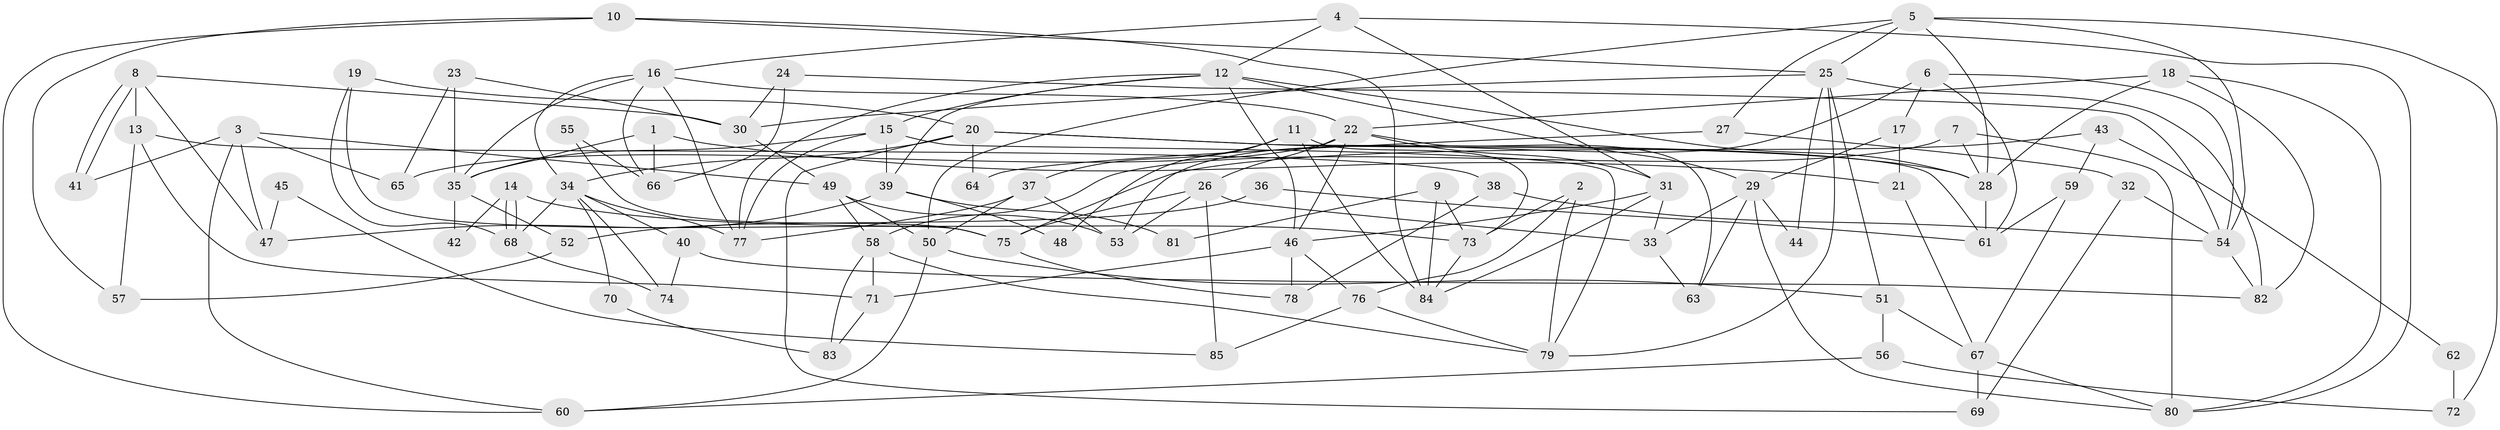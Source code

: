 // Generated by graph-tools (version 1.1) at 2025/26/03/09/25 03:26:18]
// undirected, 85 vertices, 170 edges
graph export_dot {
graph [start="1"]
  node [color=gray90,style=filled];
  1;
  2;
  3;
  4;
  5;
  6;
  7;
  8;
  9;
  10;
  11;
  12;
  13;
  14;
  15;
  16;
  17;
  18;
  19;
  20;
  21;
  22;
  23;
  24;
  25;
  26;
  27;
  28;
  29;
  30;
  31;
  32;
  33;
  34;
  35;
  36;
  37;
  38;
  39;
  40;
  41;
  42;
  43;
  44;
  45;
  46;
  47;
  48;
  49;
  50;
  51;
  52;
  53;
  54;
  55;
  56;
  57;
  58;
  59;
  60;
  61;
  62;
  63;
  64;
  65;
  66;
  67;
  68;
  69;
  70;
  71;
  72;
  73;
  74;
  75;
  76;
  77;
  78;
  79;
  80;
  81;
  82;
  83;
  84;
  85;
  1 -- 35;
  1 -- 66;
  1 -- 21;
  2 -- 76;
  2 -- 79;
  2 -- 73;
  3 -- 65;
  3 -- 49;
  3 -- 41;
  3 -- 47;
  3 -- 60;
  4 -- 12;
  4 -- 31;
  4 -- 16;
  4 -- 80;
  5 -- 50;
  5 -- 25;
  5 -- 27;
  5 -- 28;
  5 -- 54;
  5 -- 72;
  6 -- 17;
  6 -- 54;
  6 -- 53;
  6 -- 61;
  7 -- 80;
  7 -- 28;
  7 -- 58;
  8 -- 30;
  8 -- 41;
  8 -- 41;
  8 -- 13;
  8 -- 47;
  9 -- 84;
  9 -- 73;
  9 -- 81;
  10 -- 84;
  10 -- 25;
  10 -- 57;
  10 -- 60;
  11 -- 37;
  11 -- 73;
  11 -- 48;
  11 -- 84;
  12 -- 39;
  12 -- 29;
  12 -- 15;
  12 -- 28;
  12 -- 46;
  12 -- 77;
  13 -- 38;
  13 -- 57;
  13 -- 71;
  14 -- 73;
  14 -- 68;
  14 -- 68;
  14 -- 42;
  15 -- 77;
  15 -- 35;
  15 -- 39;
  15 -- 79;
  16 -- 77;
  16 -- 22;
  16 -- 34;
  16 -- 35;
  16 -- 66;
  17 -- 29;
  17 -- 21;
  18 -- 22;
  18 -- 28;
  18 -- 80;
  18 -- 82;
  19 -- 20;
  19 -- 68;
  19 -- 75;
  20 -- 28;
  20 -- 61;
  20 -- 34;
  20 -- 64;
  20 -- 69;
  21 -- 67;
  22 -- 26;
  22 -- 31;
  22 -- 46;
  22 -- 63;
  22 -- 65;
  23 -- 30;
  23 -- 35;
  23 -- 65;
  24 -- 54;
  24 -- 30;
  24 -- 66;
  25 -- 79;
  25 -- 82;
  25 -- 30;
  25 -- 44;
  25 -- 51;
  26 -- 53;
  26 -- 33;
  26 -- 75;
  26 -- 85;
  27 -- 32;
  27 -- 64;
  28 -- 61;
  29 -- 63;
  29 -- 80;
  29 -- 33;
  29 -- 44;
  30 -- 49;
  31 -- 46;
  31 -- 33;
  31 -- 84;
  32 -- 54;
  32 -- 69;
  33 -- 63;
  34 -- 40;
  34 -- 68;
  34 -- 70;
  34 -- 74;
  34 -- 77;
  35 -- 42;
  35 -- 52;
  36 -- 52;
  36 -- 61;
  37 -- 50;
  37 -- 77;
  37 -- 53;
  38 -- 78;
  38 -- 54;
  39 -- 47;
  39 -- 48;
  39 -- 81;
  40 -- 74;
  40 -- 82;
  43 -- 75;
  43 -- 59;
  43 -- 62;
  45 -- 85;
  45 -- 47;
  46 -- 71;
  46 -- 76;
  46 -- 78;
  49 -- 53;
  49 -- 58;
  49 -- 50;
  50 -- 60;
  50 -- 51;
  51 -- 56;
  51 -- 67;
  52 -- 57;
  54 -- 82;
  55 -- 66;
  55 -- 75;
  56 -- 60;
  56 -- 72;
  58 -- 71;
  58 -- 79;
  58 -- 83;
  59 -- 67;
  59 -- 61;
  62 -- 72;
  67 -- 80;
  67 -- 69;
  68 -- 74;
  70 -- 83;
  71 -- 83;
  73 -- 84;
  75 -- 78;
  76 -- 79;
  76 -- 85;
}
